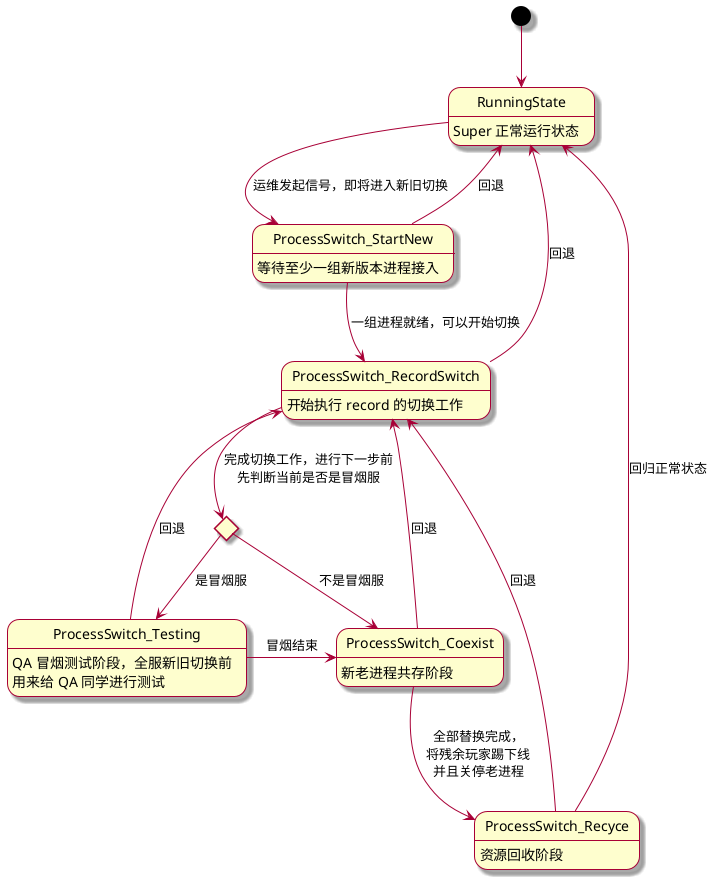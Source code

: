 @startuml
' 基础设置
skin rose

' 状态定义
state RunningState: Super 正常运行状态
state ProcessSwitch_StartNew: 等待至少一组新版本进程接入
state ProcessSwitch_RecordSwitch: 开始执行 record 的切换工作
state choice <<choice>>
state ProcessSwitch_Testing: QA 冒烟测试阶段，全服新旧切换前\n用来给 QA 同学进行测试
state ProcessSwitch_Coexist: 新老进程共存阶段
state ProcessSwitch_Recyce: 资源回收阶段


' 状态流转
[*] --> RunningState
RunningState-->ProcessSwitch_StartNew: 运维发起信号，即将进入新旧切换
RunningState <-- ProcessSwitch_StartNew: 回退

ProcessSwitch_StartNew-->ProcessSwitch_RecordSwitch: 一组进程就绪，可以开始切换

RunningState <--ProcessSwitch_RecordSwitch: 回退

ProcessSwitch_RecordSwitch --> choice: 完成切换工作，进行下一步前\n先判断当前是否是冒烟服
choice --> ProcessSwitch_Testing: 是冒烟服
ProcessSwitch_RecordSwitch <-- ProcessSwitch_Testing: 回退

choice --> ProcessSwitch_Coexist: 不是冒烟服
ProcessSwitch_RecordSwitch <-- ProcessSwitch_Coexist: 回退

ProcessSwitch_Testing -> ProcessSwitch_Coexist: 冒烟结束

ProcessSwitch_Coexist --> ProcessSwitch_Recyce: 全部替换完成，\n将残余玩家踢下线\n并且关停老进程

ProcessSwitch_Recyce -up-> RunningState: 回归正常状态
ProcessSwitch_Recyce --> ProcessSwitch_RecordSwitch: 回退

@enduml
